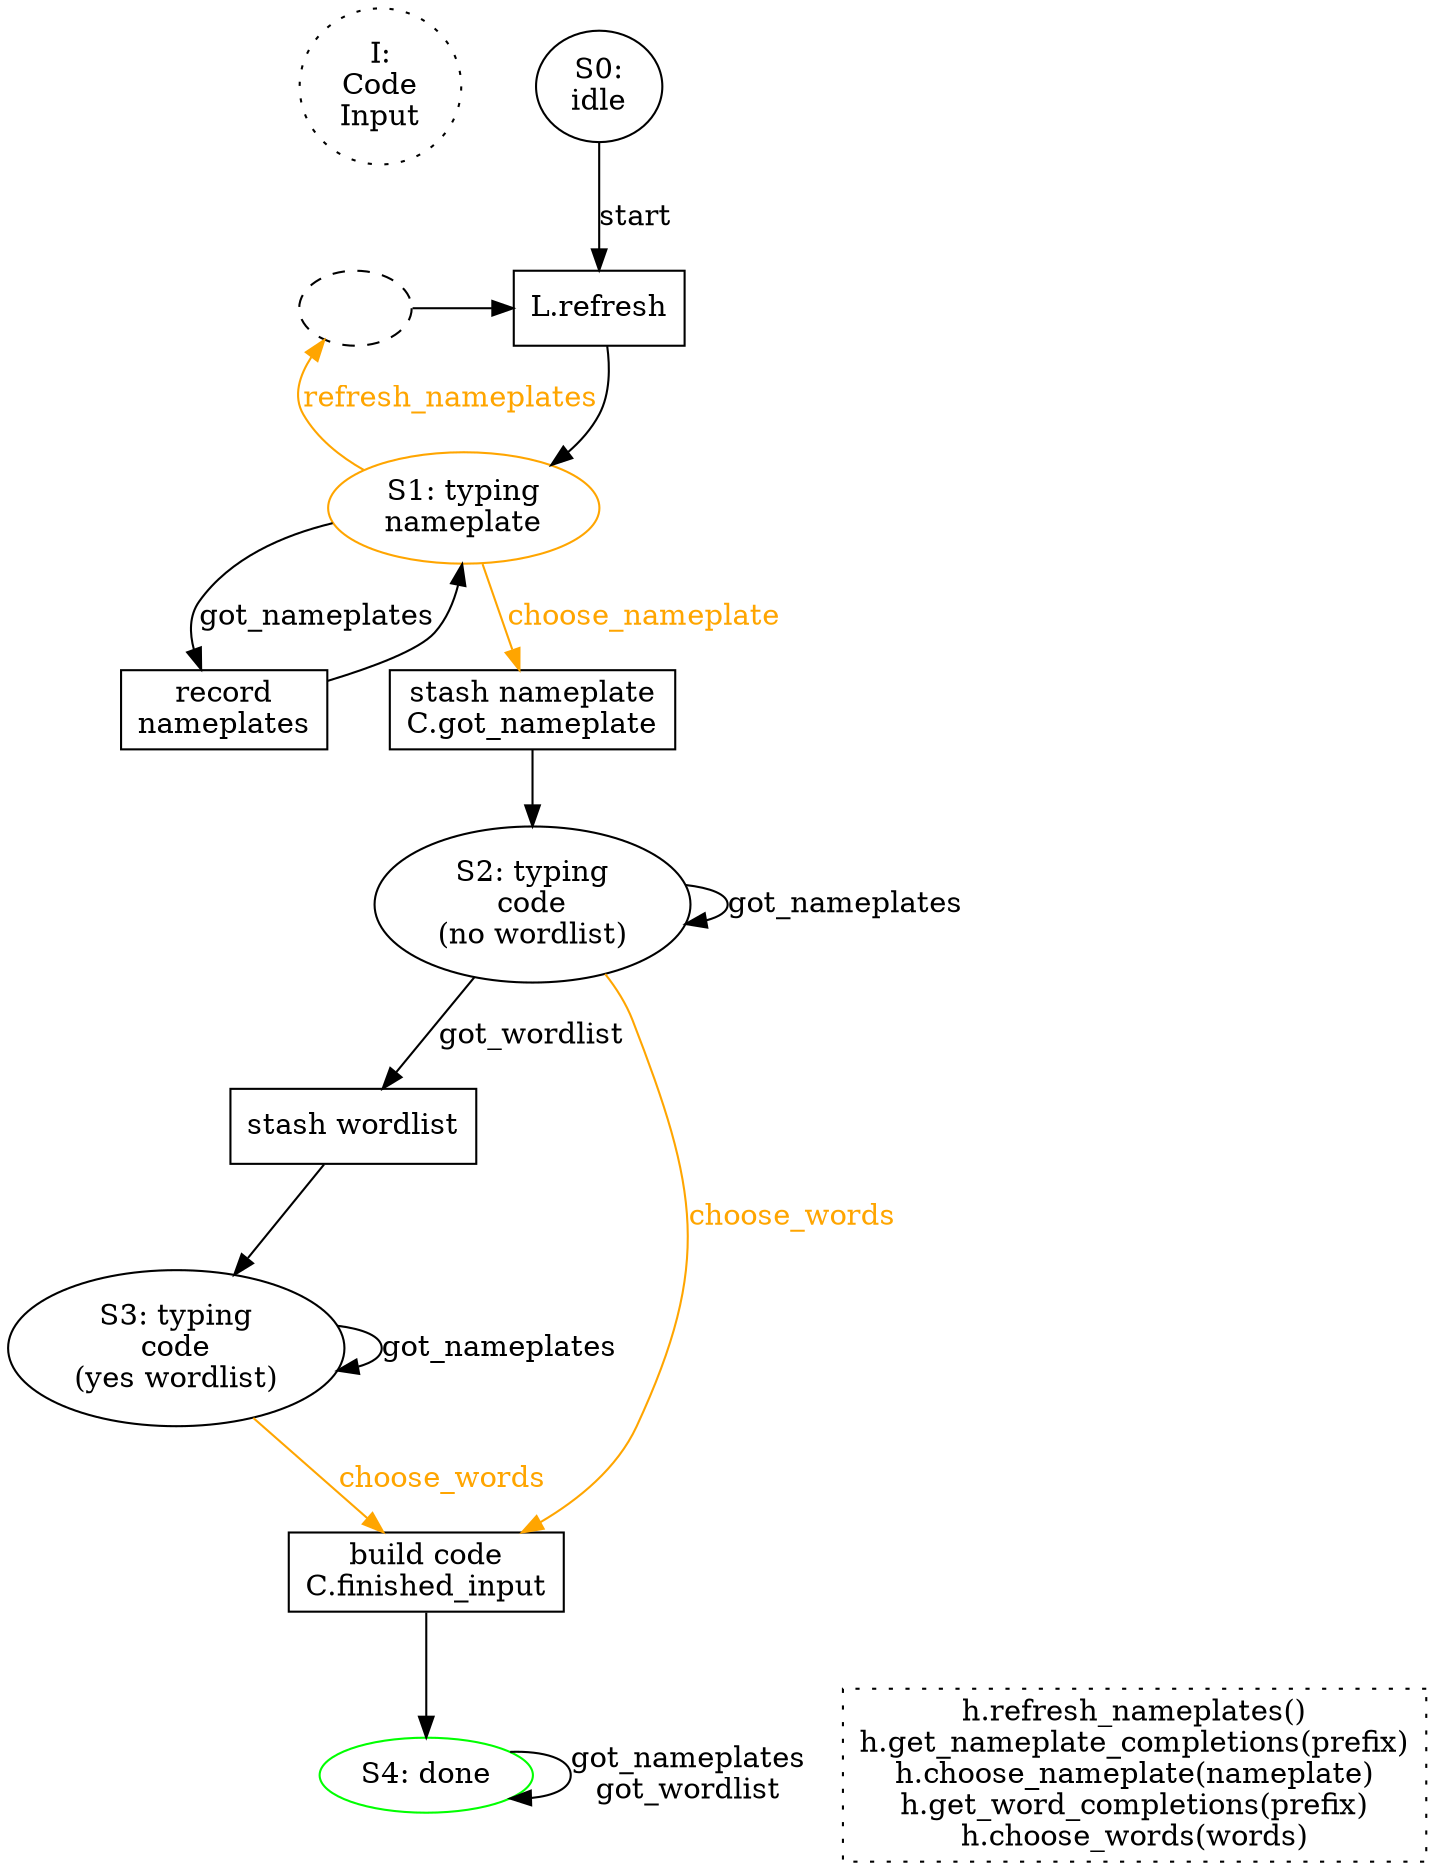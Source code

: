 digraph {

        start [label="I:\nCode\nInput" style="dotted"]
        {rank=same; start S0}
        start -> S0 [style="invis"]
        S0 [label="S0:\nidle"]

        S0 -> P0_list_nameplates [label="start"]
        P0_list_nameplates [shape="box" label="L.refresh"]
        P0_list_nameplates -> S1
        S1 [label="S1: typing\nnameplate" color="orange"]

        {rank=same; foo P0_list_nameplates}
        S1 -> foo [label="refresh_nameplates" color="orange" fontcolor="orange"]
        foo [style="dashed" label=""]
        foo -> P0_list_nameplates

        S1 -> P1_record [label="got_nameplates"]
        P1_record [shape="box" label="record\nnameplates"]
        P1_record -> S1

        S1 -> P1_claim [label="choose_nameplate" color="orange" fontcolor="orange"]
        P1_claim [shape="box" label="stash nameplate\nC.got_nameplate"]
        P1_claim -> S2
        S2 [label="S2: typing\ncode\n(no wordlist)"]
        S2 -> S2 [label="got_nameplates"]
        S2 -> P2_stash_wordlist [label="got_wordlist"]
        P2_stash_wordlist [shape="box" label="stash wordlist"]
        P2_stash_wordlist -> S3
        S2 -> P_done [label="choose_words" color="orange" fontcolor="orange"]
        S3 [label="S3: typing\ncode\n(yes wordlist)"]
        S3 -> S3 [label="got_nameplates"]
        S3 -> P_done [label="choose_words" color="orange" fontcolor="orange"]
        P_done [shape="box" label="build code\nC.finished_input"]
        P_done -> S4
        S4 [label="S4: done" color="green"]
        S4 -> S4 [label="got_nameplates\ngot_wordlist"]

        other [shape="box" style="dotted"
               label="h.refresh_nameplates()\nh.get_nameplate_completions(prefix)\nh.choose_nameplate(nameplate)\nh.get_word_completions(prefix)\nh.choose_words(words)"
               ]
        {rank=same; S4 other}
}
